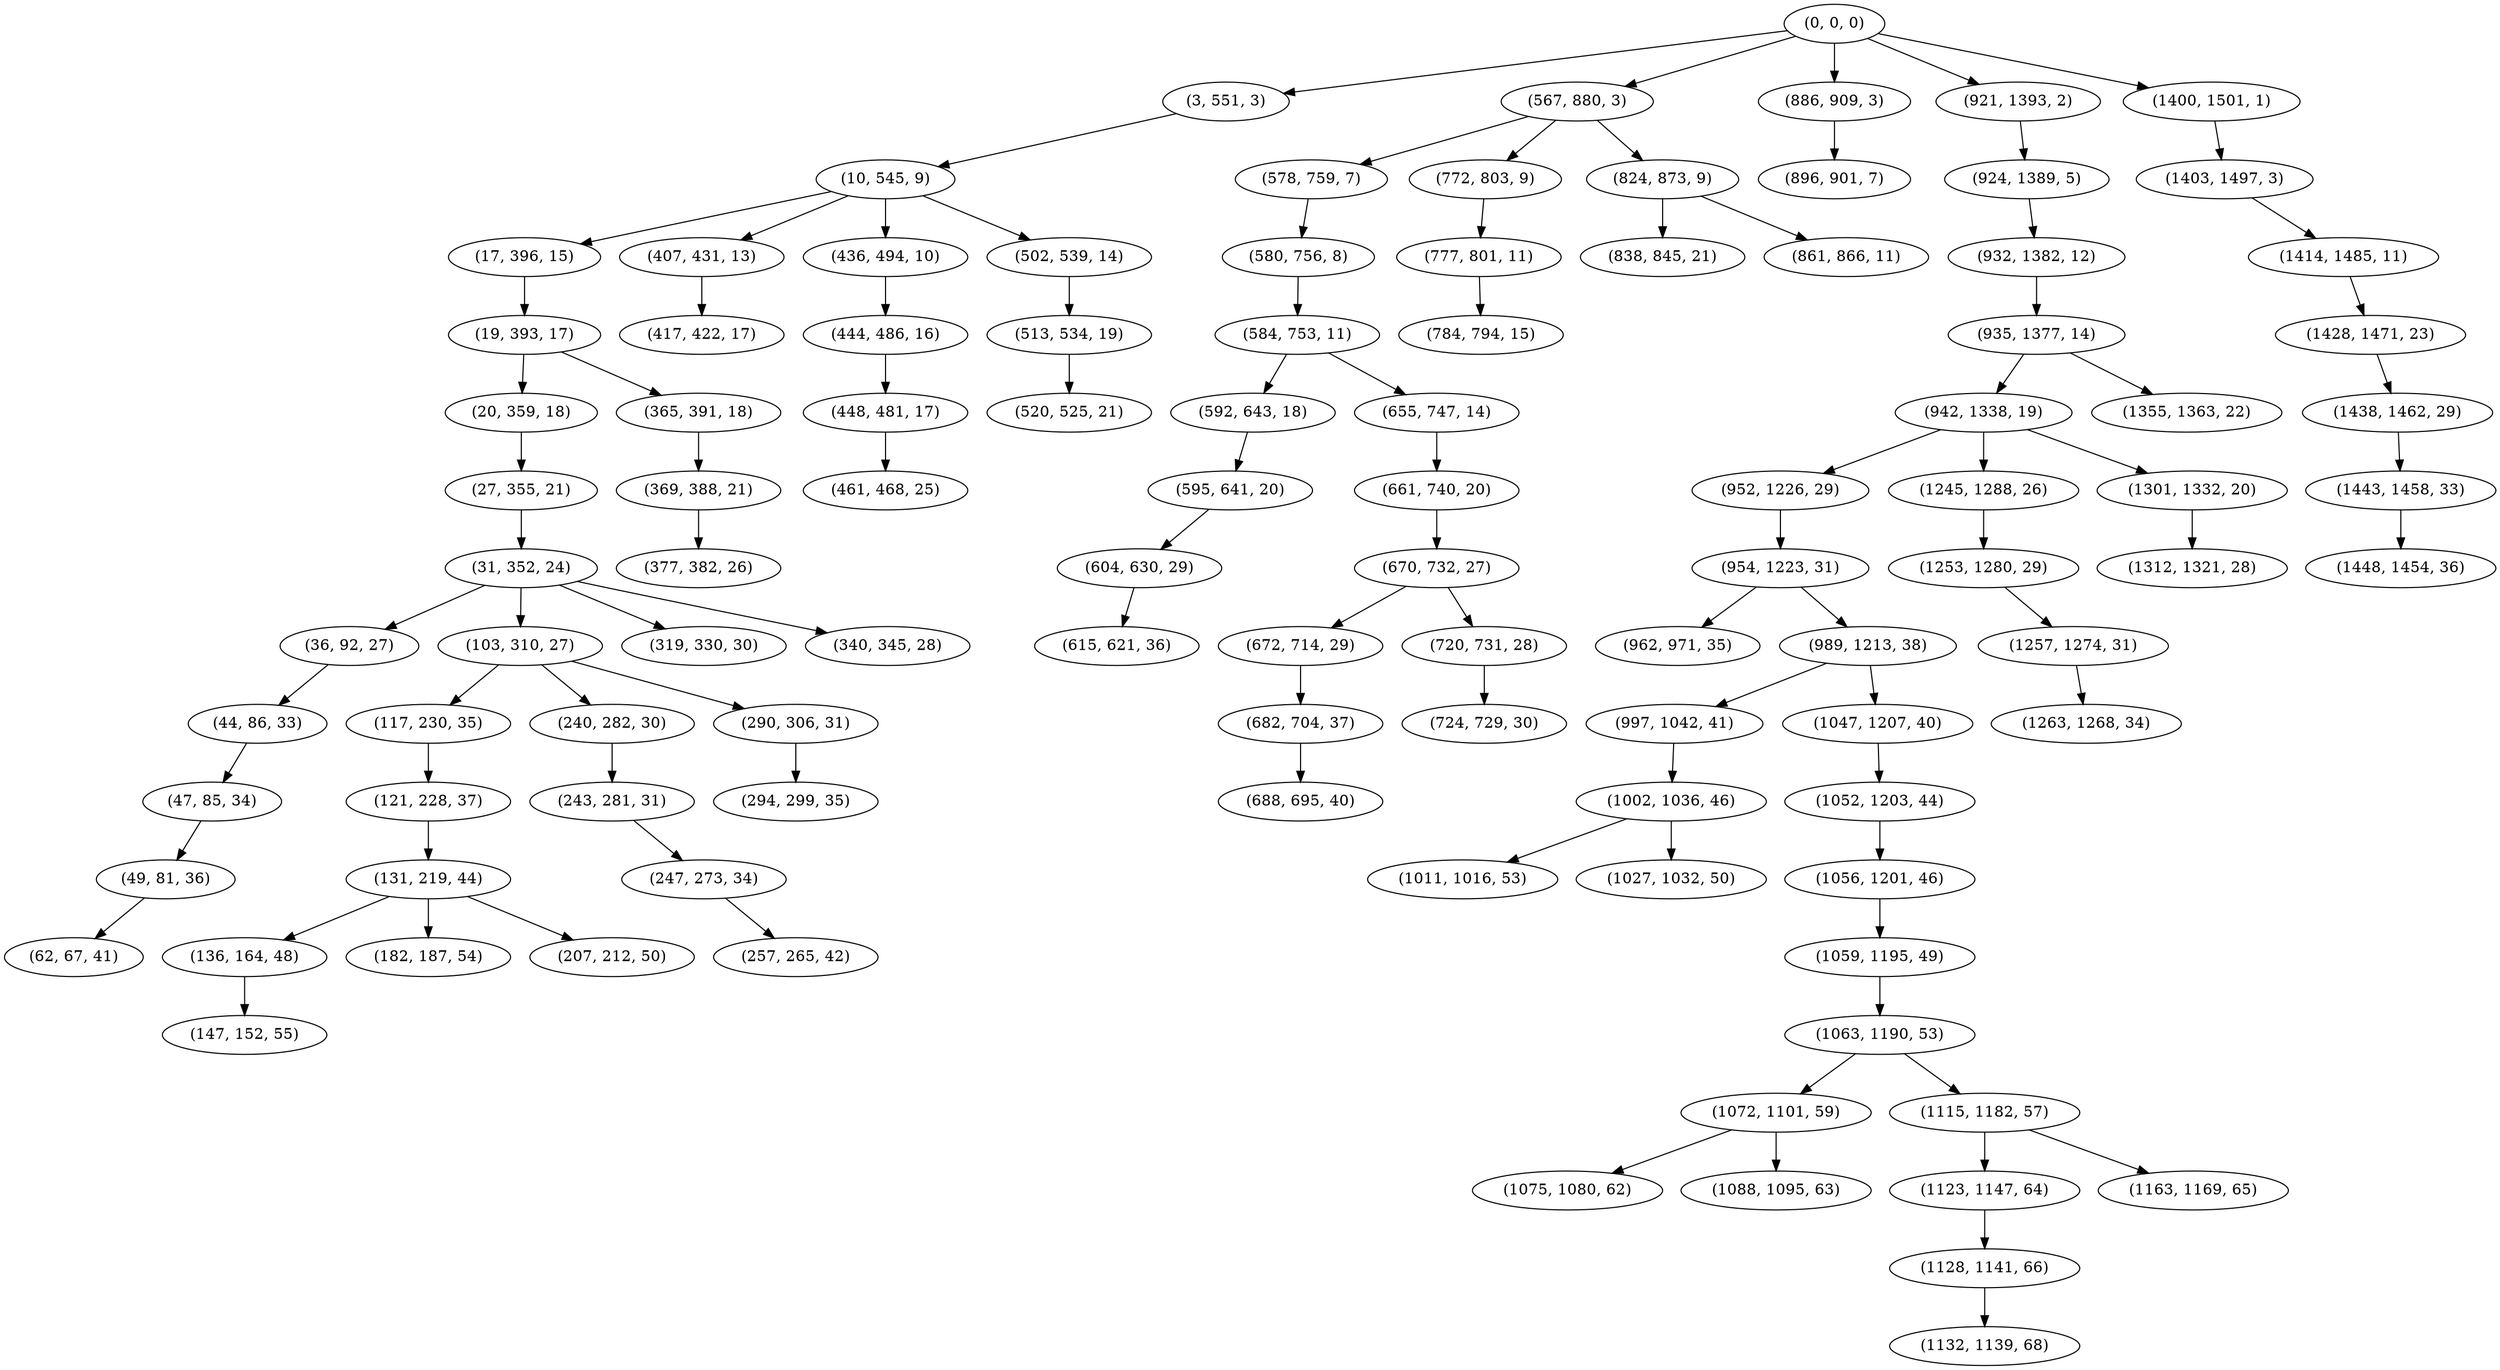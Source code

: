 digraph tree {
    "(0, 0, 0)";
    "(3, 551, 3)";
    "(10, 545, 9)";
    "(17, 396, 15)";
    "(19, 393, 17)";
    "(20, 359, 18)";
    "(27, 355, 21)";
    "(31, 352, 24)";
    "(36, 92, 27)";
    "(44, 86, 33)";
    "(47, 85, 34)";
    "(49, 81, 36)";
    "(62, 67, 41)";
    "(103, 310, 27)";
    "(117, 230, 35)";
    "(121, 228, 37)";
    "(131, 219, 44)";
    "(136, 164, 48)";
    "(147, 152, 55)";
    "(182, 187, 54)";
    "(207, 212, 50)";
    "(240, 282, 30)";
    "(243, 281, 31)";
    "(247, 273, 34)";
    "(257, 265, 42)";
    "(290, 306, 31)";
    "(294, 299, 35)";
    "(319, 330, 30)";
    "(340, 345, 28)";
    "(365, 391, 18)";
    "(369, 388, 21)";
    "(377, 382, 26)";
    "(407, 431, 13)";
    "(417, 422, 17)";
    "(436, 494, 10)";
    "(444, 486, 16)";
    "(448, 481, 17)";
    "(461, 468, 25)";
    "(502, 539, 14)";
    "(513, 534, 19)";
    "(520, 525, 21)";
    "(567, 880, 3)";
    "(578, 759, 7)";
    "(580, 756, 8)";
    "(584, 753, 11)";
    "(592, 643, 18)";
    "(595, 641, 20)";
    "(604, 630, 29)";
    "(615, 621, 36)";
    "(655, 747, 14)";
    "(661, 740, 20)";
    "(670, 732, 27)";
    "(672, 714, 29)";
    "(682, 704, 37)";
    "(688, 695, 40)";
    "(720, 731, 28)";
    "(724, 729, 30)";
    "(772, 803, 9)";
    "(777, 801, 11)";
    "(784, 794, 15)";
    "(824, 873, 9)";
    "(838, 845, 21)";
    "(861, 866, 11)";
    "(886, 909, 3)";
    "(896, 901, 7)";
    "(921, 1393, 2)";
    "(924, 1389, 5)";
    "(932, 1382, 12)";
    "(935, 1377, 14)";
    "(942, 1338, 19)";
    "(952, 1226, 29)";
    "(954, 1223, 31)";
    "(962, 971, 35)";
    "(989, 1213, 38)";
    "(997, 1042, 41)";
    "(1002, 1036, 46)";
    "(1011, 1016, 53)";
    "(1027, 1032, 50)";
    "(1047, 1207, 40)";
    "(1052, 1203, 44)";
    "(1056, 1201, 46)";
    "(1059, 1195, 49)";
    "(1063, 1190, 53)";
    "(1072, 1101, 59)";
    "(1075, 1080, 62)";
    "(1088, 1095, 63)";
    "(1115, 1182, 57)";
    "(1123, 1147, 64)";
    "(1128, 1141, 66)";
    "(1132, 1139, 68)";
    "(1163, 1169, 65)";
    "(1245, 1288, 26)";
    "(1253, 1280, 29)";
    "(1257, 1274, 31)";
    "(1263, 1268, 34)";
    "(1301, 1332, 20)";
    "(1312, 1321, 28)";
    "(1355, 1363, 22)";
    "(1400, 1501, 1)";
    "(1403, 1497, 3)";
    "(1414, 1485, 11)";
    "(1428, 1471, 23)";
    "(1438, 1462, 29)";
    "(1443, 1458, 33)";
    "(1448, 1454, 36)";
    "(0, 0, 0)" -> "(3, 551, 3)";
    "(0, 0, 0)" -> "(567, 880, 3)";
    "(0, 0, 0)" -> "(886, 909, 3)";
    "(0, 0, 0)" -> "(921, 1393, 2)";
    "(0, 0, 0)" -> "(1400, 1501, 1)";
    "(3, 551, 3)" -> "(10, 545, 9)";
    "(10, 545, 9)" -> "(17, 396, 15)";
    "(10, 545, 9)" -> "(407, 431, 13)";
    "(10, 545, 9)" -> "(436, 494, 10)";
    "(10, 545, 9)" -> "(502, 539, 14)";
    "(17, 396, 15)" -> "(19, 393, 17)";
    "(19, 393, 17)" -> "(20, 359, 18)";
    "(19, 393, 17)" -> "(365, 391, 18)";
    "(20, 359, 18)" -> "(27, 355, 21)";
    "(27, 355, 21)" -> "(31, 352, 24)";
    "(31, 352, 24)" -> "(36, 92, 27)";
    "(31, 352, 24)" -> "(103, 310, 27)";
    "(31, 352, 24)" -> "(319, 330, 30)";
    "(31, 352, 24)" -> "(340, 345, 28)";
    "(36, 92, 27)" -> "(44, 86, 33)";
    "(44, 86, 33)" -> "(47, 85, 34)";
    "(47, 85, 34)" -> "(49, 81, 36)";
    "(49, 81, 36)" -> "(62, 67, 41)";
    "(103, 310, 27)" -> "(117, 230, 35)";
    "(103, 310, 27)" -> "(240, 282, 30)";
    "(103, 310, 27)" -> "(290, 306, 31)";
    "(117, 230, 35)" -> "(121, 228, 37)";
    "(121, 228, 37)" -> "(131, 219, 44)";
    "(131, 219, 44)" -> "(136, 164, 48)";
    "(131, 219, 44)" -> "(182, 187, 54)";
    "(131, 219, 44)" -> "(207, 212, 50)";
    "(136, 164, 48)" -> "(147, 152, 55)";
    "(240, 282, 30)" -> "(243, 281, 31)";
    "(243, 281, 31)" -> "(247, 273, 34)";
    "(247, 273, 34)" -> "(257, 265, 42)";
    "(290, 306, 31)" -> "(294, 299, 35)";
    "(365, 391, 18)" -> "(369, 388, 21)";
    "(369, 388, 21)" -> "(377, 382, 26)";
    "(407, 431, 13)" -> "(417, 422, 17)";
    "(436, 494, 10)" -> "(444, 486, 16)";
    "(444, 486, 16)" -> "(448, 481, 17)";
    "(448, 481, 17)" -> "(461, 468, 25)";
    "(502, 539, 14)" -> "(513, 534, 19)";
    "(513, 534, 19)" -> "(520, 525, 21)";
    "(567, 880, 3)" -> "(578, 759, 7)";
    "(567, 880, 3)" -> "(772, 803, 9)";
    "(567, 880, 3)" -> "(824, 873, 9)";
    "(578, 759, 7)" -> "(580, 756, 8)";
    "(580, 756, 8)" -> "(584, 753, 11)";
    "(584, 753, 11)" -> "(592, 643, 18)";
    "(584, 753, 11)" -> "(655, 747, 14)";
    "(592, 643, 18)" -> "(595, 641, 20)";
    "(595, 641, 20)" -> "(604, 630, 29)";
    "(604, 630, 29)" -> "(615, 621, 36)";
    "(655, 747, 14)" -> "(661, 740, 20)";
    "(661, 740, 20)" -> "(670, 732, 27)";
    "(670, 732, 27)" -> "(672, 714, 29)";
    "(670, 732, 27)" -> "(720, 731, 28)";
    "(672, 714, 29)" -> "(682, 704, 37)";
    "(682, 704, 37)" -> "(688, 695, 40)";
    "(720, 731, 28)" -> "(724, 729, 30)";
    "(772, 803, 9)" -> "(777, 801, 11)";
    "(777, 801, 11)" -> "(784, 794, 15)";
    "(824, 873, 9)" -> "(838, 845, 21)";
    "(824, 873, 9)" -> "(861, 866, 11)";
    "(886, 909, 3)" -> "(896, 901, 7)";
    "(921, 1393, 2)" -> "(924, 1389, 5)";
    "(924, 1389, 5)" -> "(932, 1382, 12)";
    "(932, 1382, 12)" -> "(935, 1377, 14)";
    "(935, 1377, 14)" -> "(942, 1338, 19)";
    "(935, 1377, 14)" -> "(1355, 1363, 22)";
    "(942, 1338, 19)" -> "(952, 1226, 29)";
    "(942, 1338, 19)" -> "(1245, 1288, 26)";
    "(942, 1338, 19)" -> "(1301, 1332, 20)";
    "(952, 1226, 29)" -> "(954, 1223, 31)";
    "(954, 1223, 31)" -> "(962, 971, 35)";
    "(954, 1223, 31)" -> "(989, 1213, 38)";
    "(989, 1213, 38)" -> "(997, 1042, 41)";
    "(989, 1213, 38)" -> "(1047, 1207, 40)";
    "(997, 1042, 41)" -> "(1002, 1036, 46)";
    "(1002, 1036, 46)" -> "(1011, 1016, 53)";
    "(1002, 1036, 46)" -> "(1027, 1032, 50)";
    "(1047, 1207, 40)" -> "(1052, 1203, 44)";
    "(1052, 1203, 44)" -> "(1056, 1201, 46)";
    "(1056, 1201, 46)" -> "(1059, 1195, 49)";
    "(1059, 1195, 49)" -> "(1063, 1190, 53)";
    "(1063, 1190, 53)" -> "(1072, 1101, 59)";
    "(1063, 1190, 53)" -> "(1115, 1182, 57)";
    "(1072, 1101, 59)" -> "(1075, 1080, 62)";
    "(1072, 1101, 59)" -> "(1088, 1095, 63)";
    "(1115, 1182, 57)" -> "(1123, 1147, 64)";
    "(1115, 1182, 57)" -> "(1163, 1169, 65)";
    "(1123, 1147, 64)" -> "(1128, 1141, 66)";
    "(1128, 1141, 66)" -> "(1132, 1139, 68)";
    "(1245, 1288, 26)" -> "(1253, 1280, 29)";
    "(1253, 1280, 29)" -> "(1257, 1274, 31)";
    "(1257, 1274, 31)" -> "(1263, 1268, 34)";
    "(1301, 1332, 20)" -> "(1312, 1321, 28)";
    "(1400, 1501, 1)" -> "(1403, 1497, 3)";
    "(1403, 1497, 3)" -> "(1414, 1485, 11)";
    "(1414, 1485, 11)" -> "(1428, 1471, 23)";
    "(1428, 1471, 23)" -> "(1438, 1462, 29)";
    "(1438, 1462, 29)" -> "(1443, 1458, 33)";
    "(1443, 1458, 33)" -> "(1448, 1454, 36)";
}
